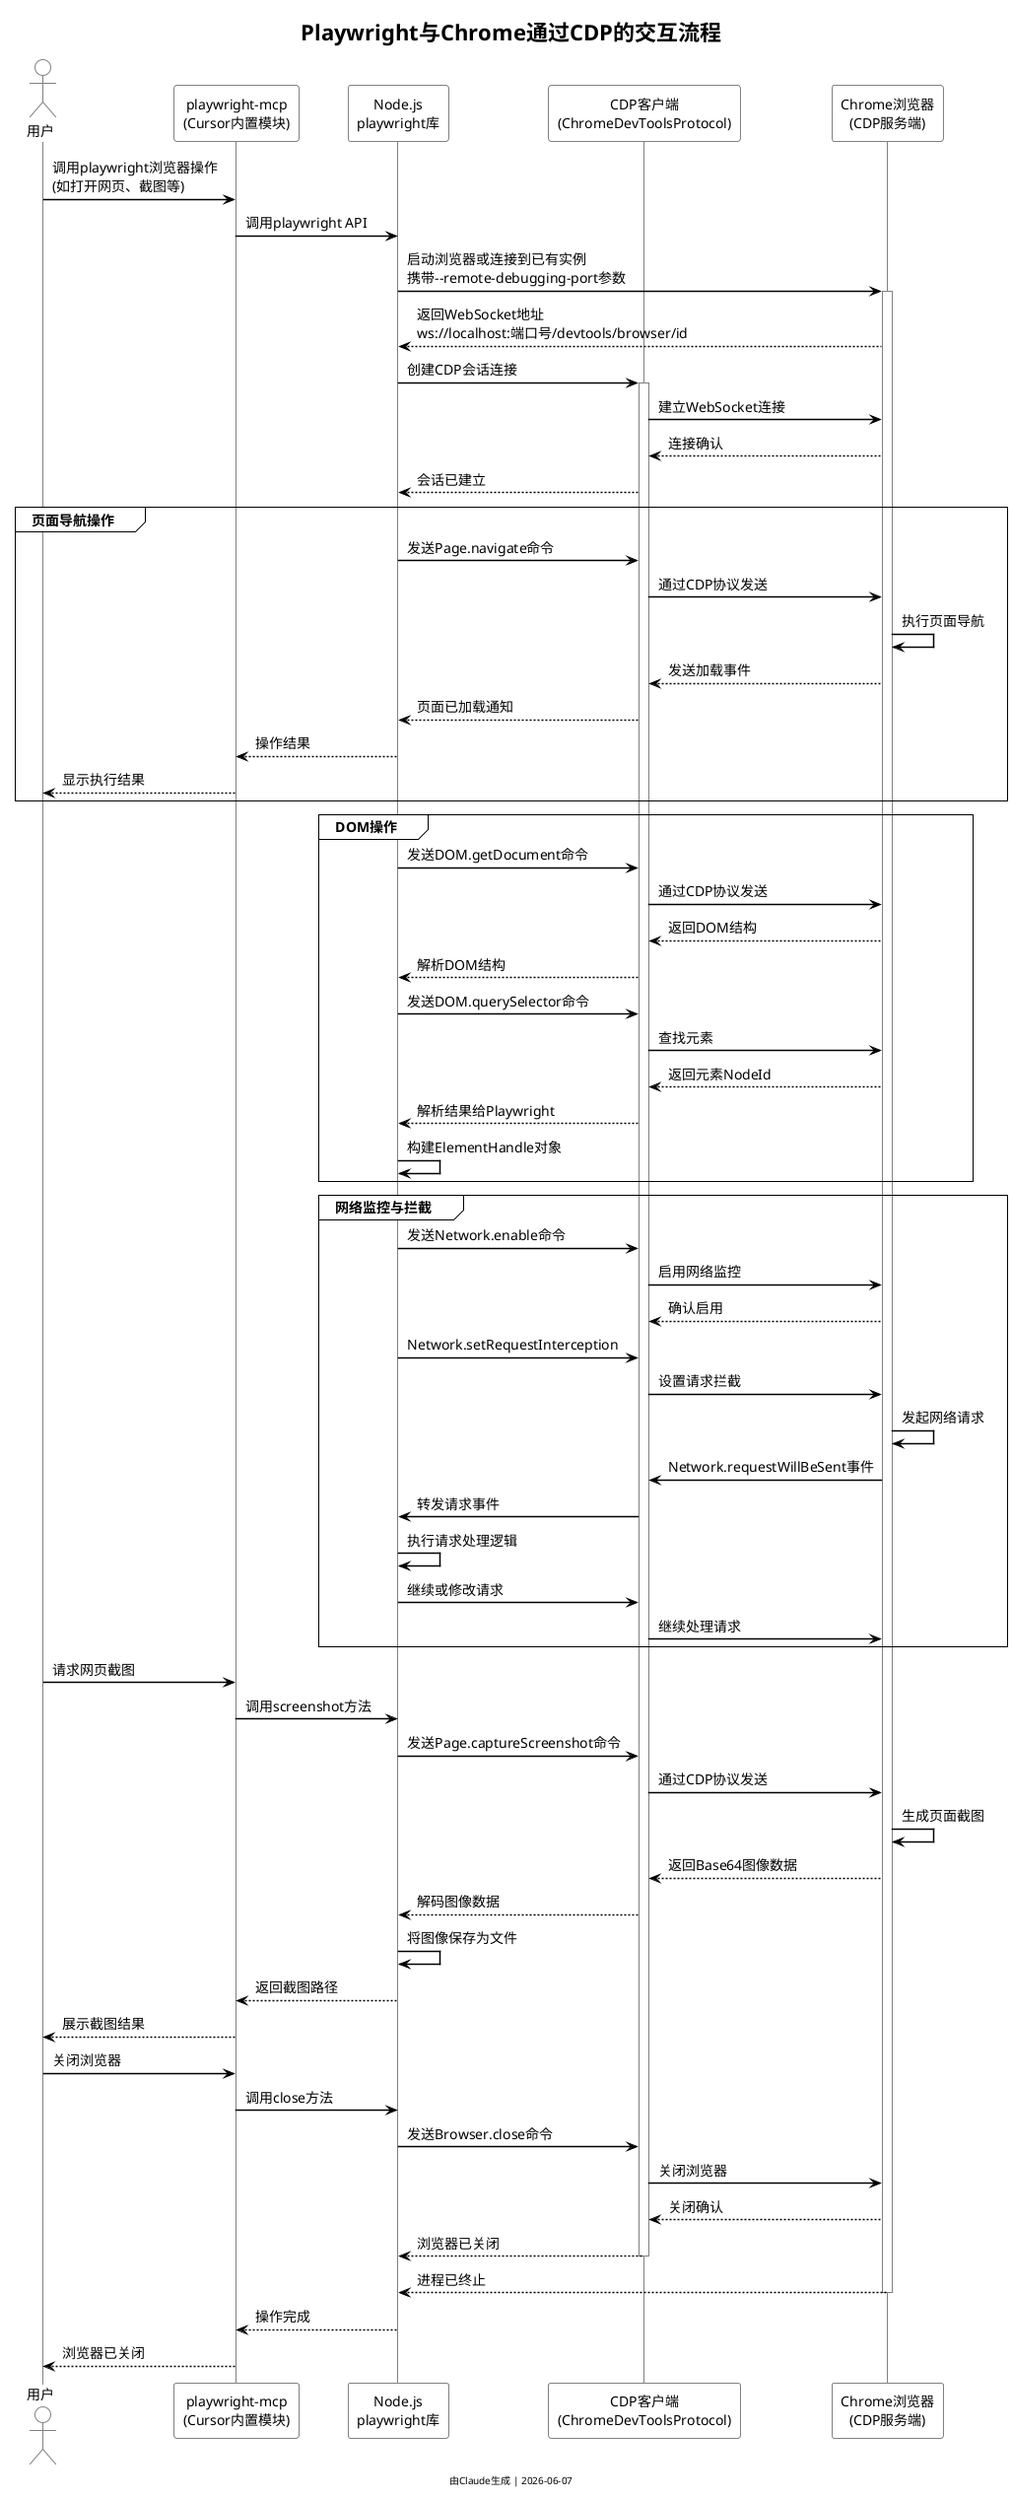 @startuml Playwright与Chrome通过CDP交互流程图

!theme plain
skinparam backgroundColor white
skinparam DefaultFontName Microsoft YaHei
skinparam DefaultFontSize 14
skinparam Padding 2
skinparam ParticipantPadding 20
skinparam sequence {
  ArrowThickness 1.5
  LifeLineBorderColor grey
  LifeLineBackgroundColor white
  ActorBorderColor grey
  ActorBackgroundColor white
  ParticipantBorderColor grey
  ParticipantBackgroundColor white
  BoxPadding 10
}

title Playwright与Chrome通过CDP的交互流程

' 定义参与者
actor 用户 as User
participant "playwright-mcp\n(Cursor内置模块)" as MCP
participant "Node.js\nplaywright库" as PW
participant "CDP客户端\n(ChromeDevToolsProtocol)" as CDP
participant "Chrome浏览器\n(CDP服务端)" as Chrome

' 启动浏览器阶段
box "启动与连接阶段" #f0f0f0
User -> MCP: 调用playwright浏览器操作\n(如打开网页、截图等)
MCP -> PW: 调用playwright API
PW -> Chrome: 启动浏览器或连接到已有实例\n携带--remote-debugging-port参数
activate Chrome
Chrome --> PW: 返回WebSocket地址\nws://localhost:端口号/devtools/browser/id
end box

' CDP连接与通信阶段
box "CDP协议通信阶段" #f5f5f5
PW -> CDP: 创建CDP会话连接
activate CDP
CDP -> Chrome: 建立WebSocket连接
Chrome --> CDP: 连接确认
CDP --> PW: 会话已建立

' 详细说明几种典型操作
group 页面导航操作
  PW -> CDP: 发送Page.navigate命令
  CDP -> Chrome: 通过CDP协议发送
  Chrome -> Chrome: 执行页面导航
  Chrome --> CDP: 发送加载事件
  CDP --> PW: 页面已加载通知
  PW --> MCP: 操作结果
  MCP --> User: 显示执行结果
end

group DOM操作
  PW -> CDP: 发送DOM.getDocument命令
  CDP -> Chrome: 通过CDP协议发送
  Chrome --> CDP: 返回DOM结构
  CDP --> PW: 解析DOM结构
  
  PW -> CDP: 发送DOM.querySelector命令
  CDP -> Chrome: 查找元素
  Chrome --> CDP: 返回元素NodeId
  CDP --> PW: 解析结果给Playwright
  
  PW -> PW: 构建ElementHandle对象
end

group 网络监控与拦截
  PW -> CDP: 发送Network.enable命令
  CDP -> Chrome: 启用网络监控
  Chrome --> CDP: 确认启用
  
  PW -> CDP: Network.setRequestInterception
  CDP -> Chrome: 设置请求拦截
  
  Chrome -> Chrome: 发起网络请求
  Chrome -> CDP: Network.requestWillBeSent事件
  CDP -> PW: 转发请求事件
  PW -> PW: 执行请求处理逻辑
  PW -> CDP: 继续或修改请求
  CDP -> Chrome: 继续处理请求
end
end box

' 截图操作
box "典型用例：截图操作" #e0f0e0
User -> MCP: 请求网页截图
MCP -> PW: 调用screenshot方法
PW -> CDP: 发送Page.captureScreenshot命令
CDP -> Chrome: 通过CDP协议发送
Chrome -> Chrome: 生成页面截图
Chrome --> CDP: 返回Base64图像数据
CDP --> PW: 解码图像数据
PW -> PW: 将图像保存为文件
PW --> MCP: 返回截图路径
MCP --> User: 展示截图结果
end box

' 关闭阶段
box "关闭阶段" #f0e0e0
User -> MCP: 关闭浏览器
MCP -> PW: 调用close方法
PW -> CDP: 发送Browser.close命令
CDP -> Chrome: 关闭浏览器
Chrome --> CDP: 关闭确认
CDP --> PW: 浏览器已关闭
deactivate CDP
Chrome --> PW: 进程已终止
deactivate Chrome
PW --> MCP: 操作完成
MCP --> User: 浏览器已关闭
end box

footer 由Claude生成 | %date("yyyy-MM-dd")

@enduml 